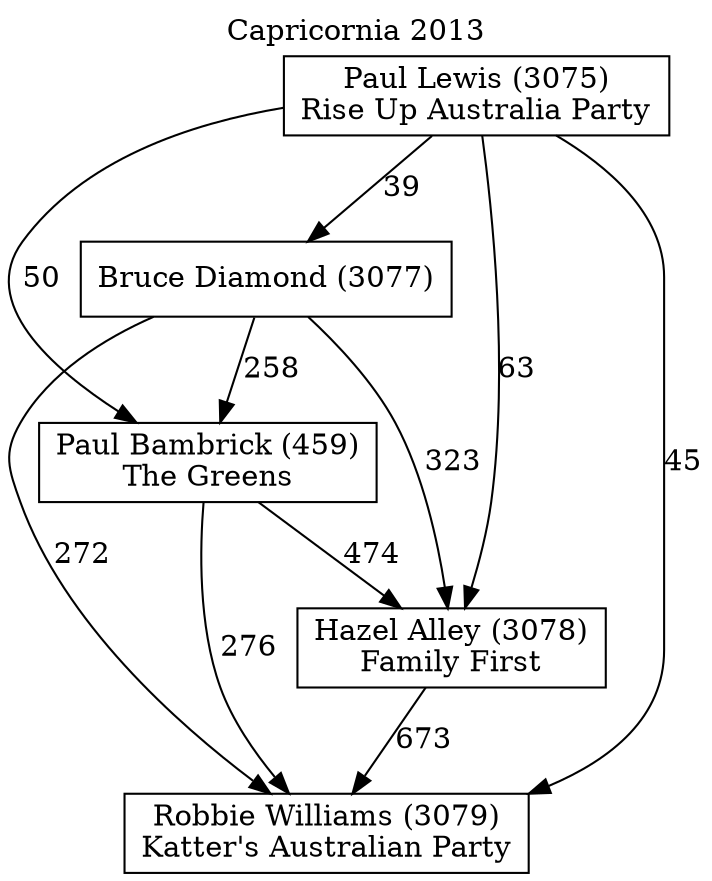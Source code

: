 // House preference flow
digraph "Robbie Williams (3079)_Capricornia_2013" {
	graph [label="Capricornia 2013" labelloc=t mclimit=10]
	node [shape=box]
	"Robbie Williams (3079)" [label="Robbie Williams (3079)
Katter's Australian Party"]
	"Hazel Alley (3078)" [label="Hazel Alley (3078)
Family First"]
	"Paul Bambrick (459)" [label="Paul Bambrick (459)
The Greens"]
	"Bruce Diamond (3077)" [label="Bruce Diamond (3077)
"]
	"Paul Lewis (3075)" [label="Paul Lewis (3075)
Rise Up Australia Party"]
	"Hazel Alley (3078)" -> "Robbie Williams (3079)" [label=673]
	"Paul Bambrick (459)" -> "Hazel Alley (3078)" [label=474]
	"Bruce Diamond (3077)" -> "Paul Bambrick (459)" [label=258]
	"Paul Lewis (3075)" -> "Bruce Diamond (3077)" [label=39]
	"Paul Bambrick (459)" -> "Robbie Williams (3079)" [label=276]
	"Bruce Diamond (3077)" -> "Robbie Williams (3079)" [label=272]
	"Paul Lewis (3075)" -> "Robbie Williams (3079)" [label=45]
	"Paul Lewis (3075)" -> "Paul Bambrick (459)" [label=50]
	"Bruce Diamond (3077)" -> "Hazel Alley (3078)" [label=323]
	"Paul Lewis (3075)" -> "Hazel Alley (3078)" [label=63]
}
